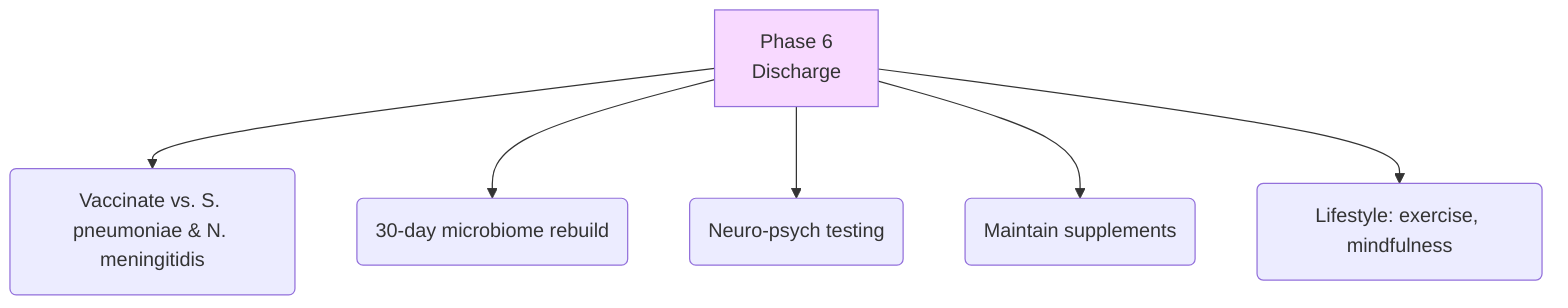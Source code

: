 graph TD
    P6[Phase 6<br>Discharge] --> Vax(Vaccinate vs. S. pneumoniae & N. meningitidis)
    P6 --> Gut(30-day microbiome rebuild)
    P6 --> Cog(Neuro-psych testing)
    P6 --> Supp(Maintain supplements)
    P6 --> Life(Lifestyle: exercise, mindfulness)
    style P6 fill:#f8d9ff